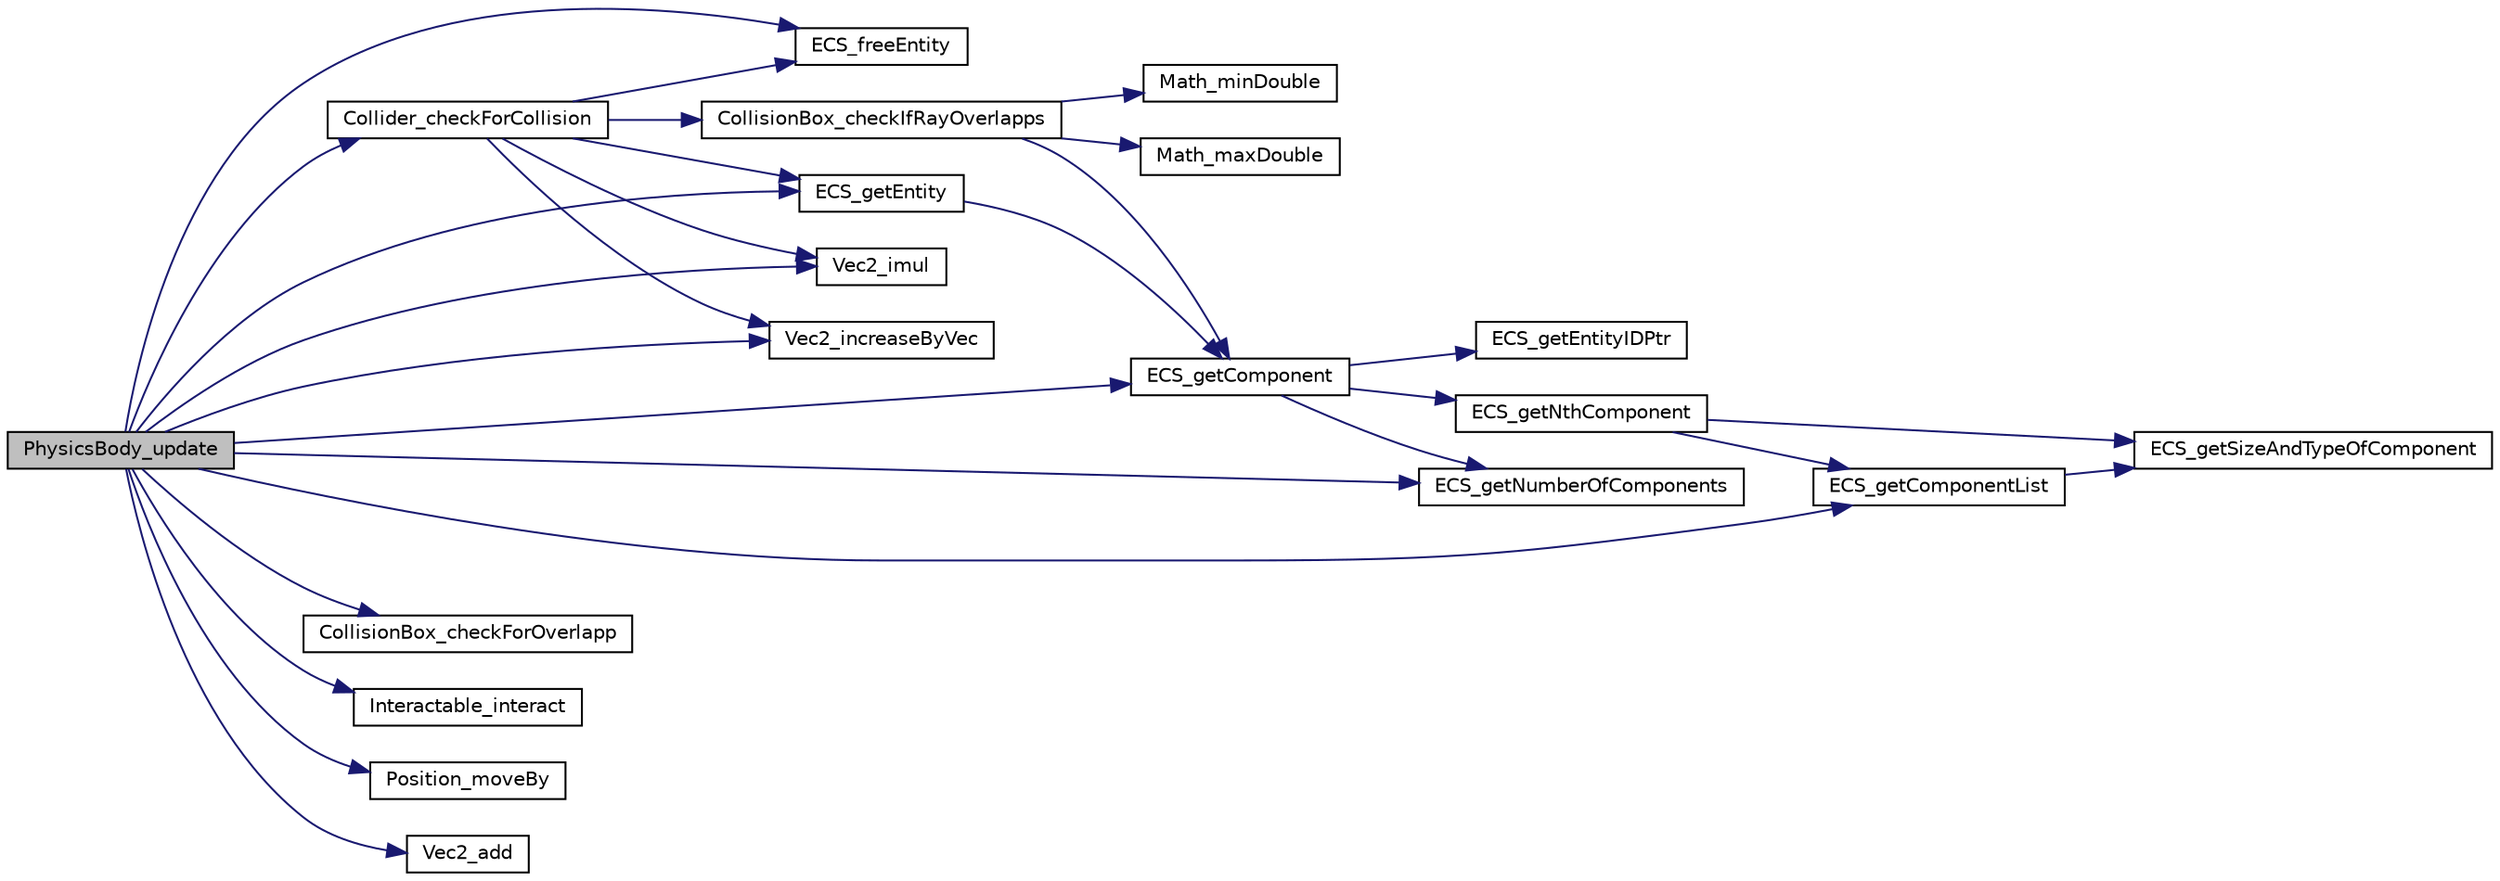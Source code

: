 digraph "PhysicsBody_update"
{
 // LATEX_PDF_SIZE
  edge [fontname="Helvetica",fontsize="10",labelfontname="Helvetica",labelfontsize="10"];
  node [fontname="Helvetica",fontsize="10",shape=record];
  rankdir="LR";
  Node1 [label="PhysicsBody_update",height=0.2,width=0.4,color="black", fillcolor="grey75", style="filled", fontcolor="black",tooltip=" "];
  Node1 -> Node2 [color="midnightblue",fontsize="10",style="solid"];
  Node2 [label="Collider_checkForCollision",height=0.2,width=0.4,color="black", fillcolor="white", style="filled",URL="$_collider_systems_8c.html#a42ae79c25d1be4033888091c9f415ddb",tooltip=" "];
  Node2 -> Node3 [color="midnightblue",fontsize="10",style="solid"];
  Node3 [label="CollisionBox_checkIfRayOverlapps",height=0.2,width=0.4,color="black", fillcolor="white", style="filled",URL="$_collision_box_systems_8c.html#a7df0444e4d49678e516b8e8b8c8c2884",tooltip=" "];
  Node3 -> Node4 [color="midnightblue",fontsize="10",style="solid"];
  Node4 [label="ECS_getComponent",height=0.2,width=0.4,color="black", fillcolor="white", style="filled",URL="$_e_c_s_8c.html#aed416a426c4e471a5203374cf03ea86f",tooltip=" "];
  Node4 -> Node5 [color="midnightblue",fontsize="10",style="solid"];
  Node5 [label="ECS_getEntityIDPtr",height=0.2,width=0.4,color="black", fillcolor="white", style="filled",URL="$_e_c_s_8c.html#aca802be6fd112425bb560ef0272c99d8",tooltip=" "];
  Node4 -> Node6 [color="midnightblue",fontsize="10",style="solid"];
  Node6 [label="ECS_getNthComponent",height=0.2,width=0.4,color="black", fillcolor="white", style="filled",URL="$_e_c_s_8c.html#a502db47e783a46764a323c04c4a4f42c",tooltip=" "];
  Node6 -> Node7 [color="midnightblue",fontsize="10",style="solid"];
  Node7 [label="ECS_getComponentList",height=0.2,width=0.4,color="black", fillcolor="white", style="filled",URL="$_e_c_s_8c.html#a7d1878011294407e746f9c5300cde210",tooltip=" "];
  Node7 -> Node8 [color="midnightblue",fontsize="10",style="solid"];
  Node8 [label="ECS_getSizeAndTypeOfComponent",height=0.2,width=0.4,color="black", fillcolor="white", style="filled",URL="$_e_c_s_8c.html#abbd0af0b96da7d9033e545d9204fd371",tooltip=" "];
  Node6 -> Node8 [color="midnightblue",fontsize="10",style="solid"];
  Node4 -> Node9 [color="midnightblue",fontsize="10",style="solid"];
  Node9 [label="ECS_getNumberOfComponents",height=0.2,width=0.4,color="black", fillcolor="white", style="filled",URL="$_e_c_s_8c.html#a631bfc25a33ae6773eb9173dc568b138",tooltip=" "];
  Node3 -> Node10 [color="midnightblue",fontsize="10",style="solid"];
  Node10 [label="Math_maxDouble",height=0.2,width=0.4,color="black", fillcolor="white", style="filled",URL="$_math_8c.html#a2529ff518191b625dbfe90455b19b473",tooltip=" "];
  Node3 -> Node11 [color="midnightblue",fontsize="10",style="solid"];
  Node11 [label="Math_minDouble",height=0.2,width=0.4,color="black", fillcolor="white", style="filled",URL="$_math_8c.html#a282b93bbff5f6476a085d93c74d22f4c",tooltip=" "];
  Node2 -> Node12 [color="midnightblue",fontsize="10",style="solid"];
  Node12 [label="ECS_freeEntity",height=0.2,width=0.4,color="black", fillcolor="white", style="filled",URL="$_e_c_s_8c.html#a42aef0c5363771d491bc60b86c2cc642",tooltip=" "];
  Node2 -> Node13 [color="midnightblue",fontsize="10",style="solid"];
  Node13 [label="ECS_getEntity",height=0.2,width=0.4,color="black", fillcolor="white", style="filled",URL="$_e_c_s_8c.html#a9c56e4a452bdea39ebee813646ecee83",tooltip=" "];
  Node13 -> Node4 [color="midnightblue",fontsize="10",style="solid"];
  Node2 -> Node14 [color="midnightblue",fontsize="10",style="solid"];
  Node14 [label="Vec2_imul",height=0.2,width=0.4,color="black", fillcolor="white", style="filled",URL="$_math_8c.html#a4083bb184a1e4f0cb982bbf6e2726332",tooltip=" "];
  Node2 -> Node15 [color="midnightblue",fontsize="10",style="solid"];
  Node15 [label="Vec2_increaseByVec",height=0.2,width=0.4,color="black", fillcolor="white", style="filled",URL="$_math_8c.html#a04d11c02df95f77862b719826c5515cf",tooltip=" "];
  Node1 -> Node16 [color="midnightblue",fontsize="10",style="solid"];
  Node16 [label="CollisionBox_checkForOverlapp",height=0.2,width=0.4,color="black", fillcolor="white", style="filled",URL="$_collision_box_systems_8c.html#a525ca9b971c350651d21068fd0f5a121",tooltip=" "];
  Node1 -> Node12 [color="midnightblue",fontsize="10",style="solid"];
  Node1 -> Node4 [color="midnightblue",fontsize="10",style="solid"];
  Node1 -> Node7 [color="midnightblue",fontsize="10",style="solid"];
  Node1 -> Node13 [color="midnightblue",fontsize="10",style="solid"];
  Node1 -> Node9 [color="midnightblue",fontsize="10",style="solid"];
  Node1 -> Node17 [color="midnightblue",fontsize="10",style="solid"];
  Node17 [label="Interactable_interact",height=0.2,width=0.4,color="black", fillcolor="white", style="filled",URL="$_interactable_systems_8c.html#a6e0478ade55d2948c19f10ace30de161",tooltip=" "];
  Node1 -> Node18 [color="midnightblue",fontsize="10",style="solid"];
  Node18 [label="Position_moveBy",height=0.2,width=0.4,color="black", fillcolor="white", style="filled",URL="$_position_8c.html#a42daf09cfc2d6681a2623fa5b7d9bb96",tooltip=" "];
  Node1 -> Node19 [color="midnightblue",fontsize="10",style="solid"];
  Node19 [label="Vec2_add",height=0.2,width=0.4,color="black", fillcolor="white", style="filled",URL="$_math_8c.html#a171657a3bdb316ede2a2bb1f24a69446",tooltip=" "];
  Node1 -> Node14 [color="midnightblue",fontsize="10",style="solid"];
  Node1 -> Node15 [color="midnightblue",fontsize="10",style="solid"];
}
